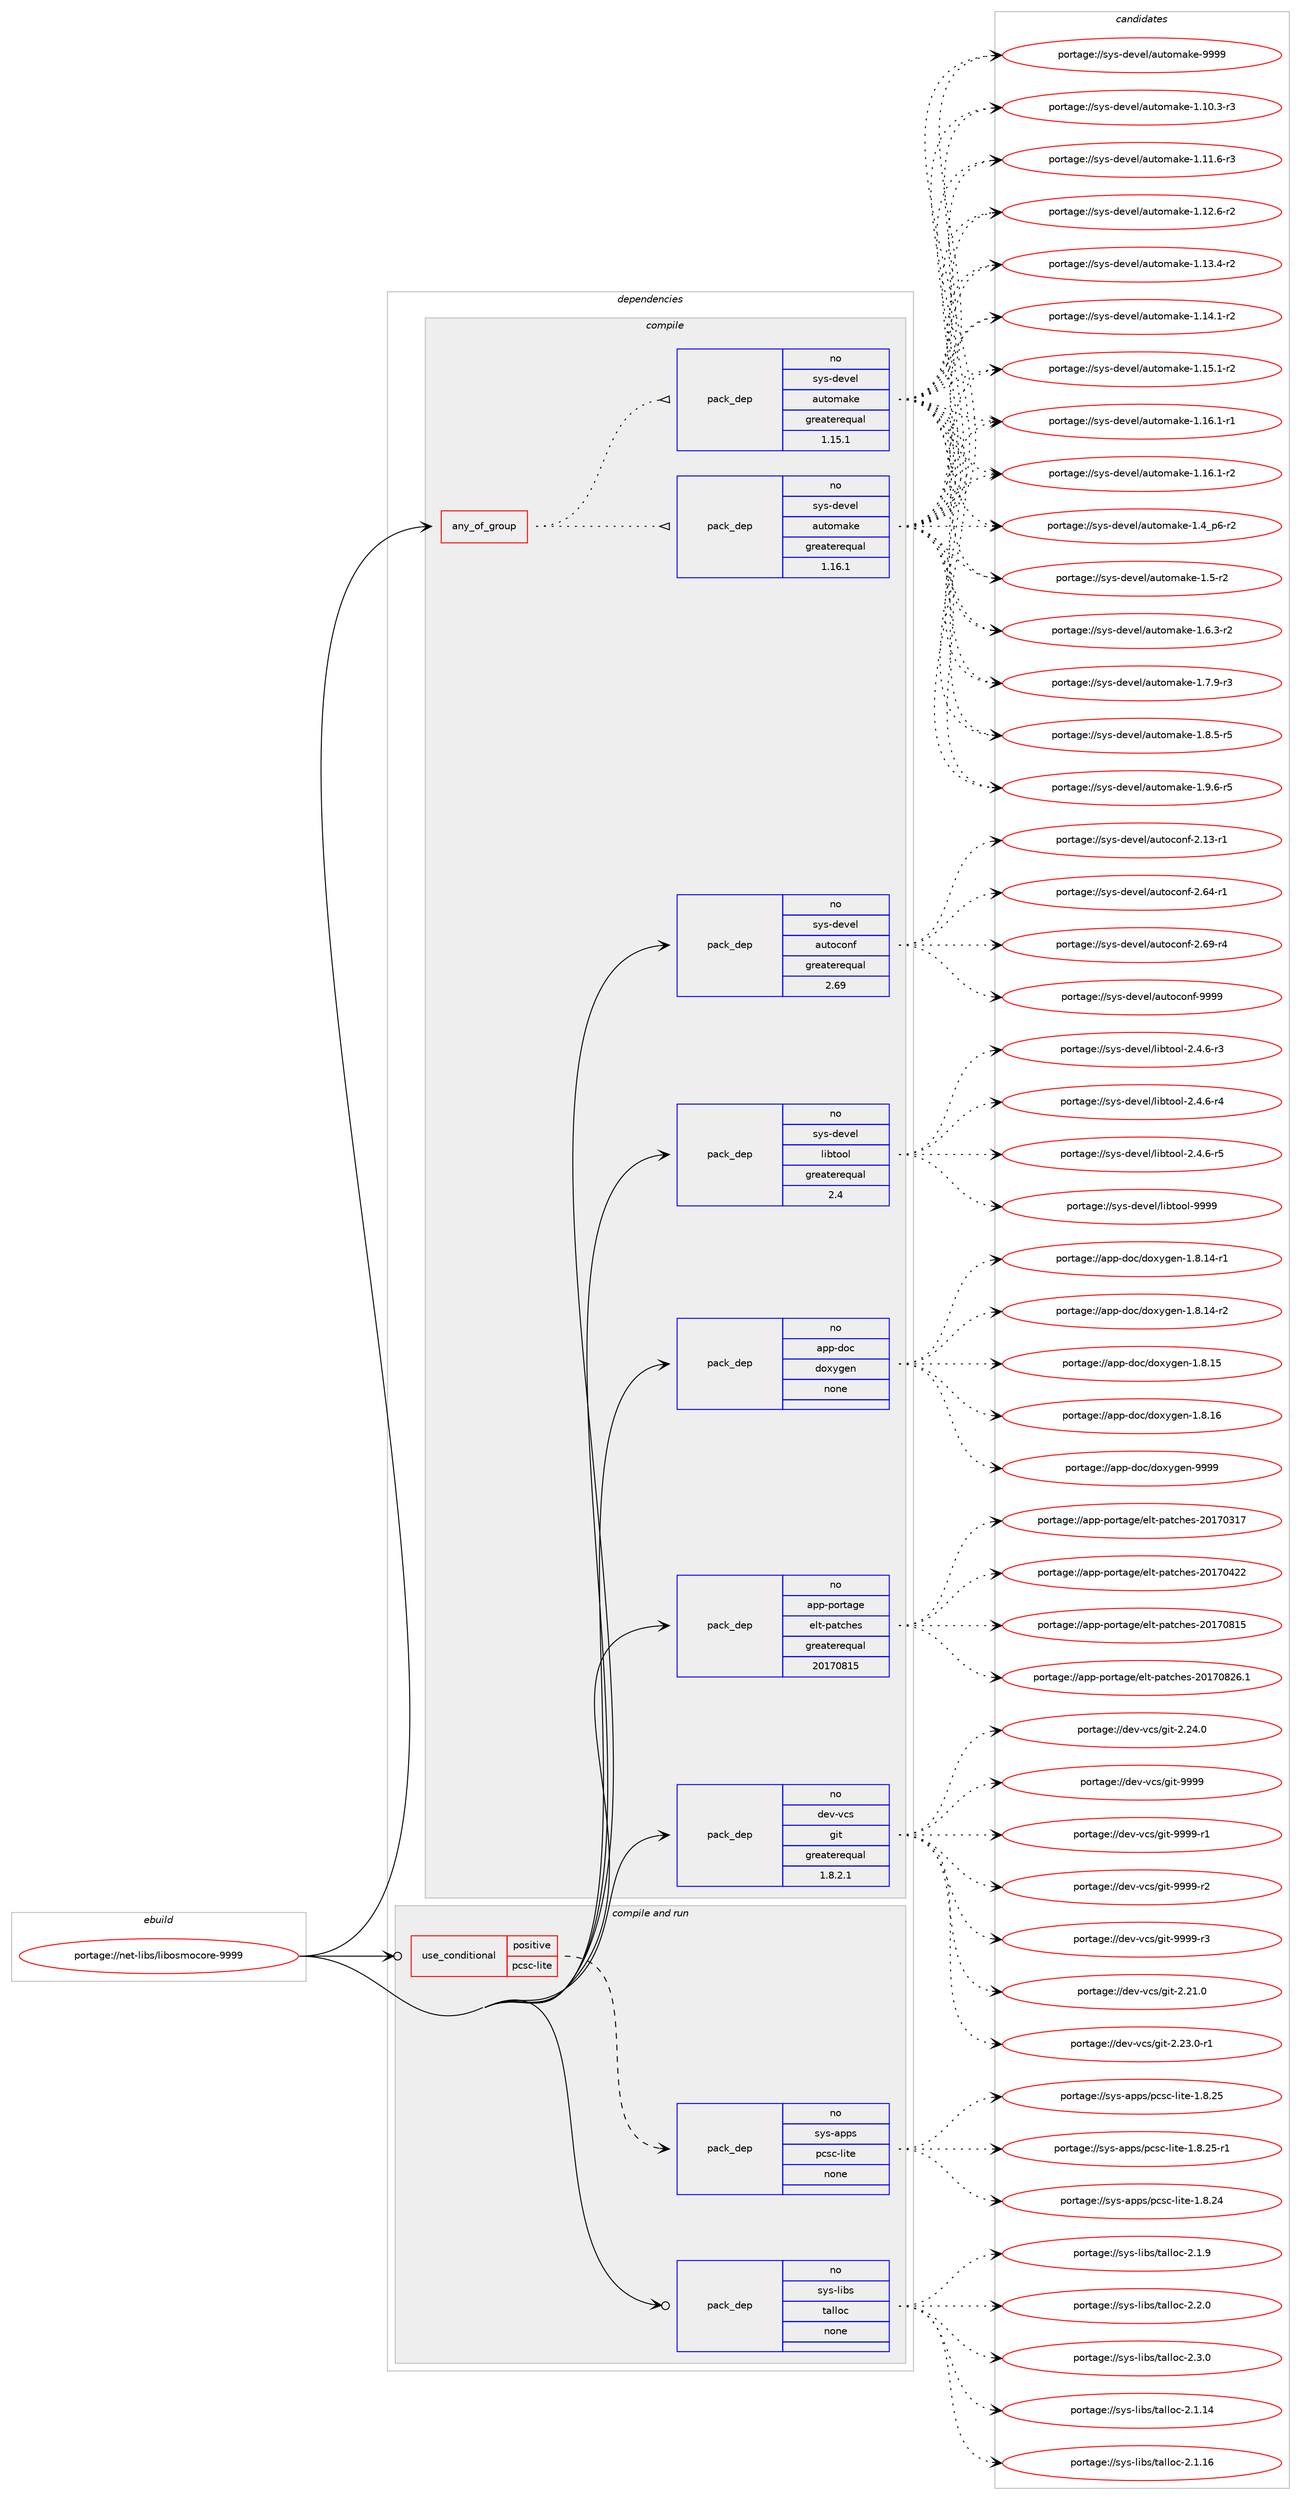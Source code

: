 digraph prolog {

# *************
# Graph options
# *************

newrank=true;
concentrate=true;
compound=true;
graph [rankdir=LR,fontname=Helvetica,fontsize=10,ranksep=1.5];#, ranksep=2.5, nodesep=0.2];
edge  [arrowhead=vee];
node  [fontname=Helvetica,fontsize=10];

# **********
# The ebuild
# **********

subgraph cluster_leftcol {
color=gray;
rank=same;
label=<<i>ebuild</i>>;
id [label="portage://net-libs/libosmocore-9999", color=red, width=4, href="../net-libs/libosmocore-9999.svg"];
}

# ****************
# The dependencies
# ****************

subgraph cluster_midcol {
color=gray;
label=<<i>dependencies</i>>;
subgraph cluster_compile {
fillcolor="#eeeeee";
style=filled;
label=<<i>compile</i>>;
subgraph any5823 {
dependency359940 [label=<<TABLE BORDER="0" CELLBORDER="1" CELLSPACING="0" CELLPADDING="4"><TR><TD CELLPADDING="10">any_of_group</TD></TR></TABLE>>, shape=none, color=red];subgraph pack263986 {
dependency359941 [label=<<TABLE BORDER="0" CELLBORDER="1" CELLSPACING="0" CELLPADDING="4" WIDTH="220"><TR><TD ROWSPAN="6" CELLPADDING="30">pack_dep</TD></TR><TR><TD WIDTH="110">no</TD></TR><TR><TD>sys-devel</TD></TR><TR><TD>automake</TD></TR><TR><TD>greaterequal</TD></TR><TR><TD>1.16.1</TD></TR></TABLE>>, shape=none, color=blue];
}
dependency359940:e -> dependency359941:w [weight=20,style="dotted",arrowhead="oinv"];
subgraph pack263987 {
dependency359942 [label=<<TABLE BORDER="0" CELLBORDER="1" CELLSPACING="0" CELLPADDING="4" WIDTH="220"><TR><TD ROWSPAN="6" CELLPADDING="30">pack_dep</TD></TR><TR><TD WIDTH="110">no</TD></TR><TR><TD>sys-devel</TD></TR><TR><TD>automake</TD></TR><TR><TD>greaterequal</TD></TR><TR><TD>1.15.1</TD></TR></TABLE>>, shape=none, color=blue];
}
dependency359940:e -> dependency359942:w [weight=20,style="dotted",arrowhead="oinv"];
}
id:e -> dependency359940:w [weight=20,style="solid",arrowhead="vee"];
subgraph pack263988 {
dependency359943 [label=<<TABLE BORDER="0" CELLBORDER="1" CELLSPACING="0" CELLPADDING="4" WIDTH="220"><TR><TD ROWSPAN="6" CELLPADDING="30">pack_dep</TD></TR><TR><TD WIDTH="110">no</TD></TR><TR><TD>app-doc</TD></TR><TR><TD>doxygen</TD></TR><TR><TD>none</TD></TR><TR><TD></TD></TR></TABLE>>, shape=none, color=blue];
}
id:e -> dependency359943:w [weight=20,style="solid",arrowhead="vee"];
subgraph pack263989 {
dependency359944 [label=<<TABLE BORDER="0" CELLBORDER="1" CELLSPACING="0" CELLPADDING="4" WIDTH="220"><TR><TD ROWSPAN="6" CELLPADDING="30">pack_dep</TD></TR><TR><TD WIDTH="110">no</TD></TR><TR><TD>app-portage</TD></TR><TR><TD>elt-patches</TD></TR><TR><TD>greaterequal</TD></TR><TR><TD>20170815</TD></TR></TABLE>>, shape=none, color=blue];
}
id:e -> dependency359944:w [weight=20,style="solid",arrowhead="vee"];
subgraph pack263990 {
dependency359945 [label=<<TABLE BORDER="0" CELLBORDER="1" CELLSPACING="0" CELLPADDING="4" WIDTH="220"><TR><TD ROWSPAN="6" CELLPADDING="30">pack_dep</TD></TR><TR><TD WIDTH="110">no</TD></TR><TR><TD>dev-vcs</TD></TR><TR><TD>git</TD></TR><TR><TD>greaterequal</TD></TR><TR><TD>1.8.2.1</TD></TR></TABLE>>, shape=none, color=blue];
}
id:e -> dependency359945:w [weight=20,style="solid",arrowhead="vee"];
subgraph pack263991 {
dependency359946 [label=<<TABLE BORDER="0" CELLBORDER="1" CELLSPACING="0" CELLPADDING="4" WIDTH="220"><TR><TD ROWSPAN="6" CELLPADDING="30">pack_dep</TD></TR><TR><TD WIDTH="110">no</TD></TR><TR><TD>sys-devel</TD></TR><TR><TD>autoconf</TD></TR><TR><TD>greaterequal</TD></TR><TR><TD>2.69</TD></TR></TABLE>>, shape=none, color=blue];
}
id:e -> dependency359946:w [weight=20,style="solid",arrowhead="vee"];
subgraph pack263992 {
dependency359947 [label=<<TABLE BORDER="0" CELLBORDER="1" CELLSPACING="0" CELLPADDING="4" WIDTH="220"><TR><TD ROWSPAN="6" CELLPADDING="30">pack_dep</TD></TR><TR><TD WIDTH="110">no</TD></TR><TR><TD>sys-devel</TD></TR><TR><TD>libtool</TD></TR><TR><TD>greaterequal</TD></TR><TR><TD>2.4</TD></TR></TABLE>>, shape=none, color=blue];
}
id:e -> dependency359947:w [weight=20,style="solid",arrowhead="vee"];
}
subgraph cluster_compileandrun {
fillcolor="#eeeeee";
style=filled;
label=<<i>compile and run</i>>;
subgraph cond89979 {
dependency359948 [label=<<TABLE BORDER="0" CELLBORDER="1" CELLSPACING="0" CELLPADDING="4"><TR><TD ROWSPAN="3" CELLPADDING="10">use_conditional</TD></TR><TR><TD>positive</TD></TR><TR><TD>pcsc-lite</TD></TR></TABLE>>, shape=none, color=red];
subgraph pack263993 {
dependency359949 [label=<<TABLE BORDER="0" CELLBORDER="1" CELLSPACING="0" CELLPADDING="4" WIDTH="220"><TR><TD ROWSPAN="6" CELLPADDING="30">pack_dep</TD></TR><TR><TD WIDTH="110">no</TD></TR><TR><TD>sys-apps</TD></TR><TR><TD>pcsc-lite</TD></TR><TR><TD>none</TD></TR><TR><TD></TD></TR></TABLE>>, shape=none, color=blue];
}
dependency359948:e -> dependency359949:w [weight=20,style="dashed",arrowhead="vee"];
}
id:e -> dependency359948:w [weight=20,style="solid",arrowhead="odotvee"];
subgraph pack263994 {
dependency359950 [label=<<TABLE BORDER="0" CELLBORDER="1" CELLSPACING="0" CELLPADDING="4" WIDTH="220"><TR><TD ROWSPAN="6" CELLPADDING="30">pack_dep</TD></TR><TR><TD WIDTH="110">no</TD></TR><TR><TD>sys-libs</TD></TR><TR><TD>talloc</TD></TR><TR><TD>none</TD></TR><TR><TD></TD></TR></TABLE>>, shape=none, color=blue];
}
id:e -> dependency359950:w [weight=20,style="solid",arrowhead="odotvee"];
}
subgraph cluster_run {
fillcolor="#eeeeee";
style=filled;
label=<<i>run</i>>;
}
}

# **************
# The candidates
# **************

subgraph cluster_choices {
rank=same;
color=gray;
label=<<i>candidates</i>>;

subgraph choice263986 {
color=black;
nodesep=1;
choiceportage11512111545100101118101108479711711611110997107101454946494846514511451 [label="portage://sys-devel/automake-1.10.3-r3", color=red, width=4,href="../sys-devel/automake-1.10.3-r3.svg"];
choiceportage11512111545100101118101108479711711611110997107101454946494946544511451 [label="portage://sys-devel/automake-1.11.6-r3", color=red, width=4,href="../sys-devel/automake-1.11.6-r3.svg"];
choiceportage11512111545100101118101108479711711611110997107101454946495046544511450 [label="portage://sys-devel/automake-1.12.6-r2", color=red, width=4,href="../sys-devel/automake-1.12.6-r2.svg"];
choiceportage11512111545100101118101108479711711611110997107101454946495146524511450 [label="portage://sys-devel/automake-1.13.4-r2", color=red, width=4,href="../sys-devel/automake-1.13.4-r2.svg"];
choiceportage11512111545100101118101108479711711611110997107101454946495246494511450 [label="portage://sys-devel/automake-1.14.1-r2", color=red, width=4,href="../sys-devel/automake-1.14.1-r2.svg"];
choiceportage11512111545100101118101108479711711611110997107101454946495346494511450 [label="portage://sys-devel/automake-1.15.1-r2", color=red, width=4,href="../sys-devel/automake-1.15.1-r2.svg"];
choiceportage11512111545100101118101108479711711611110997107101454946495446494511449 [label="portage://sys-devel/automake-1.16.1-r1", color=red, width=4,href="../sys-devel/automake-1.16.1-r1.svg"];
choiceportage11512111545100101118101108479711711611110997107101454946495446494511450 [label="portage://sys-devel/automake-1.16.1-r2", color=red, width=4,href="../sys-devel/automake-1.16.1-r2.svg"];
choiceportage115121115451001011181011084797117116111109971071014549465295112544511450 [label="portage://sys-devel/automake-1.4_p6-r2", color=red, width=4,href="../sys-devel/automake-1.4_p6-r2.svg"];
choiceportage11512111545100101118101108479711711611110997107101454946534511450 [label="portage://sys-devel/automake-1.5-r2", color=red, width=4,href="../sys-devel/automake-1.5-r2.svg"];
choiceportage115121115451001011181011084797117116111109971071014549465446514511450 [label="portage://sys-devel/automake-1.6.3-r2", color=red, width=4,href="../sys-devel/automake-1.6.3-r2.svg"];
choiceportage115121115451001011181011084797117116111109971071014549465546574511451 [label="portage://sys-devel/automake-1.7.9-r3", color=red, width=4,href="../sys-devel/automake-1.7.9-r3.svg"];
choiceportage115121115451001011181011084797117116111109971071014549465646534511453 [label="portage://sys-devel/automake-1.8.5-r5", color=red, width=4,href="../sys-devel/automake-1.8.5-r5.svg"];
choiceportage115121115451001011181011084797117116111109971071014549465746544511453 [label="portage://sys-devel/automake-1.9.6-r5", color=red, width=4,href="../sys-devel/automake-1.9.6-r5.svg"];
choiceportage115121115451001011181011084797117116111109971071014557575757 [label="portage://sys-devel/automake-9999", color=red, width=4,href="../sys-devel/automake-9999.svg"];
dependency359941:e -> choiceportage11512111545100101118101108479711711611110997107101454946494846514511451:w [style=dotted,weight="100"];
dependency359941:e -> choiceportage11512111545100101118101108479711711611110997107101454946494946544511451:w [style=dotted,weight="100"];
dependency359941:e -> choiceportage11512111545100101118101108479711711611110997107101454946495046544511450:w [style=dotted,weight="100"];
dependency359941:e -> choiceportage11512111545100101118101108479711711611110997107101454946495146524511450:w [style=dotted,weight="100"];
dependency359941:e -> choiceportage11512111545100101118101108479711711611110997107101454946495246494511450:w [style=dotted,weight="100"];
dependency359941:e -> choiceportage11512111545100101118101108479711711611110997107101454946495346494511450:w [style=dotted,weight="100"];
dependency359941:e -> choiceportage11512111545100101118101108479711711611110997107101454946495446494511449:w [style=dotted,weight="100"];
dependency359941:e -> choiceportage11512111545100101118101108479711711611110997107101454946495446494511450:w [style=dotted,weight="100"];
dependency359941:e -> choiceportage115121115451001011181011084797117116111109971071014549465295112544511450:w [style=dotted,weight="100"];
dependency359941:e -> choiceportage11512111545100101118101108479711711611110997107101454946534511450:w [style=dotted,weight="100"];
dependency359941:e -> choiceportage115121115451001011181011084797117116111109971071014549465446514511450:w [style=dotted,weight="100"];
dependency359941:e -> choiceportage115121115451001011181011084797117116111109971071014549465546574511451:w [style=dotted,weight="100"];
dependency359941:e -> choiceportage115121115451001011181011084797117116111109971071014549465646534511453:w [style=dotted,weight="100"];
dependency359941:e -> choiceportage115121115451001011181011084797117116111109971071014549465746544511453:w [style=dotted,weight="100"];
dependency359941:e -> choiceportage115121115451001011181011084797117116111109971071014557575757:w [style=dotted,weight="100"];
}
subgraph choice263987 {
color=black;
nodesep=1;
choiceportage11512111545100101118101108479711711611110997107101454946494846514511451 [label="portage://sys-devel/automake-1.10.3-r3", color=red, width=4,href="../sys-devel/automake-1.10.3-r3.svg"];
choiceportage11512111545100101118101108479711711611110997107101454946494946544511451 [label="portage://sys-devel/automake-1.11.6-r3", color=red, width=4,href="../sys-devel/automake-1.11.6-r3.svg"];
choiceportage11512111545100101118101108479711711611110997107101454946495046544511450 [label="portage://sys-devel/automake-1.12.6-r2", color=red, width=4,href="../sys-devel/automake-1.12.6-r2.svg"];
choiceportage11512111545100101118101108479711711611110997107101454946495146524511450 [label="portage://sys-devel/automake-1.13.4-r2", color=red, width=4,href="../sys-devel/automake-1.13.4-r2.svg"];
choiceportage11512111545100101118101108479711711611110997107101454946495246494511450 [label="portage://sys-devel/automake-1.14.1-r2", color=red, width=4,href="../sys-devel/automake-1.14.1-r2.svg"];
choiceportage11512111545100101118101108479711711611110997107101454946495346494511450 [label="portage://sys-devel/automake-1.15.1-r2", color=red, width=4,href="../sys-devel/automake-1.15.1-r2.svg"];
choiceportage11512111545100101118101108479711711611110997107101454946495446494511449 [label="portage://sys-devel/automake-1.16.1-r1", color=red, width=4,href="../sys-devel/automake-1.16.1-r1.svg"];
choiceportage11512111545100101118101108479711711611110997107101454946495446494511450 [label="portage://sys-devel/automake-1.16.1-r2", color=red, width=4,href="../sys-devel/automake-1.16.1-r2.svg"];
choiceportage115121115451001011181011084797117116111109971071014549465295112544511450 [label="portage://sys-devel/automake-1.4_p6-r2", color=red, width=4,href="../sys-devel/automake-1.4_p6-r2.svg"];
choiceportage11512111545100101118101108479711711611110997107101454946534511450 [label="portage://sys-devel/automake-1.5-r2", color=red, width=4,href="../sys-devel/automake-1.5-r2.svg"];
choiceportage115121115451001011181011084797117116111109971071014549465446514511450 [label="portage://sys-devel/automake-1.6.3-r2", color=red, width=4,href="../sys-devel/automake-1.6.3-r2.svg"];
choiceportage115121115451001011181011084797117116111109971071014549465546574511451 [label="portage://sys-devel/automake-1.7.9-r3", color=red, width=4,href="../sys-devel/automake-1.7.9-r3.svg"];
choiceportage115121115451001011181011084797117116111109971071014549465646534511453 [label="portage://sys-devel/automake-1.8.5-r5", color=red, width=4,href="../sys-devel/automake-1.8.5-r5.svg"];
choiceportage115121115451001011181011084797117116111109971071014549465746544511453 [label="portage://sys-devel/automake-1.9.6-r5", color=red, width=4,href="../sys-devel/automake-1.9.6-r5.svg"];
choiceportage115121115451001011181011084797117116111109971071014557575757 [label="portage://sys-devel/automake-9999", color=red, width=4,href="../sys-devel/automake-9999.svg"];
dependency359942:e -> choiceportage11512111545100101118101108479711711611110997107101454946494846514511451:w [style=dotted,weight="100"];
dependency359942:e -> choiceportage11512111545100101118101108479711711611110997107101454946494946544511451:w [style=dotted,weight="100"];
dependency359942:e -> choiceportage11512111545100101118101108479711711611110997107101454946495046544511450:w [style=dotted,weight="100"];
dependency359942:e -> choiceportage11512111545100101118101108479711711611110997107101454946495146524511450:w [style=dotted,weight="100"];
dependency359942:e -> choiceportage11512111545100101118101108479711711611110997107101454946495246494511450:w [style=dotted,weight="100"];
dependency359942:e -> choiceportage11512111545100101118101108479711711611110997107101454946495346494511450:w [style=dotted,weight="100"];
dependency359942:e -> choiceportage11512111545100101118101108479711711611110997107101454946495446494511449:w [style=dotted,weight="100"];
dependency359942:e -> choiceportage11512111545100101118101108479711711611110997107101454946495446494511450:w [style=dotted,weight="100"];
dependency359942:e -> choiceportage115121115451001011181011084797117116111109971071014549465295112544511450:w [style=dotted,weight="100"];
dependency359942:e -> choiceportage11512111545100101118101108479711711611110997107101454946534511450:w [style=dotted,weight="100"];
dependency359942:e -> choiceportage115121115451001011181011084797117116111109971071014549465446514511450:w [style=dotted,weight="100"];
dependency359942:e -> choiceportage115121115451001011181011084797117116111109971071014549465546574511451:w [style=dotted,weight="100"];
dependency359942:e -> choiceportage115121115451001011181011084797117116111109971071014549465646534511453:w [style=dotted,weight="100"];
dependency359942:e -> choiceportage115121115451001011181011084797117116111109971071014549465746544511453:w [style=dotted,weight="100"];
dependency359942:e -> choiceportage115121115451001011181011084797117116111109971071014557575757:w [style=dotted,weight="100"];
}
subgraph choice263988 {
color=black;
nodesep=1;
choiceportage97112112451001119947100111120121103101110454946564649524511449 [label="portage://app-doc/doxygen-1.8.14-r1", color=red, width=4,href="../app-doc/doxygen-1.8.14-r1.svg"];
choiceportage97112112451001119947100111120121103101110454946564649524511450 [label="portage://app-doc/doxygen-1.8.14-r2", color=red, width=4,href="../app-doc/doxygen-1.8.14-r2.svg"];
choiceportage9711211245100111994710011112012110310111045494656464953 [label="portage://app-doc/doxygen-1.8.15", color=red, width=4,href="../app-doc/doxygen-1.8.15.svg"];
choiceportage9711211245100111994710011112012110310111045494656464954 [label="portage://app-doc/doxygen-1.8.16", color=red, width=4,href="../app-doc/doxygen-1.8.16.svg"];
choiceportage971121124510011199471001111201211031011104557575757 [label="portage://app-doc/doxygen-9999", color=red, width=4,href="../app-doc/doxygen-9999.svg"];
dependency359943:e -> choiceportage97112112451001119947100111120121103101110454946564649524511449:w [style=dotted,weight="100"];
dependency359943:e -> choiceportage97112112451001119947100111120121103101110454946564649524511450:w [style=dotted,weight="100"];
dependency359943:e -> choiceportage9711211245100111994710011112012110310111045494656464953:w [style=dotted,weight="100"];
dependency359943:e -> choiceportage9711211245100111994710011112012110310111045494656464954:w [style=dotted,weight="100"];
dependency359943:e -> choiceportage971121124510011199471001111201211031011104557575757:w [style=dotted,weight="100"];
}
subgraph choice263989 {
color=black;
nodesep=1;
choiceportage97112112451121111141169710310147101108116451129711699104101115455048495548514955 [label="portage://app-portage/elt-patches-20170317", color=red, width=4,href="../app-portage/elt-patches-20170317.svg"];
choiceportage97112112451121111141169710310147101108116451129711699104101115455048495548525050 [label="portage://app-portage/elt-patches-20170422", color=red, width=4,href="../app-portage/elt-patches-20170422.svg"];
choiceportage97112112451121111141169710310147101108116451129711699104101115455048495548564953 [label="portage://app-portage/elt-patches-20170815", color=red, width=4,href="../app-portage/elt-patches-20170815.svg"];
choiceportage971121124511211111411697103101471011081164511297116991041011154550484955485650544649 [label="portage://app-portage/elt-patches-20170826.1", color=red, width=4,href="../app-portage/elt-patches-20170826.1.svg"];
dependency359944:e -> choiceportage97112112451121111141169710310147101108116451129711699104101115455048495548514955:w [style=dotted,weight="100"];
dependency359944:e -> choiceportage97112112451121111141169710310147101108116451129711699104101115455048495548525050:w [style=dotted,weight="100"];
dependency359944:e -> choiceportage97112112451121111141169710310147101108116451129711699104101115455048495548564953:w [style=dotted,weight="100"];
dependency359944:e -> choiceportage971121124511211111411697103101471011081164511297116991041011154550484955485650544649:w [style=dotted,weight="100"];
}
subgraph choice263990 {
color=black;
nodesep=1;
choiceportage10010111845118991154710310511645504650494648 [label="portage://dev-vcs/git-2.21.0", color=red, width=4,href="../dev-vcs/git-2.21.0.svg"];
choiceportage100101118451189911547103105116455046505146484511449 [label="portage://dev-vcs/git-2.23.0-r1", color=red, width=4,href="../dev-vcs/git-2.23.0-r1.svg"];
choiceportage10010111845118991154710310511645504650524648 [label="portage://dev-vcs/git-2.24.0", color=red, width=4,href="../dev-vcs/git-2.24.0.svg"];
choiceportage1001011184511899115471031051164557575757 [label="portage://dev-vcs/git-9999", color=red, width=4,href="../dev-vcs/git-9999.svg"];
choiceportage10010111845118991154710310511645575757574511449 [label="portage://dev-vcs/git-9999-r1", color=red, width=4,href="../dev-vcs/git-9999-r1.svg"];
choiceportage10010111845118991154710310511645575757574511450 [label="portage://dev-vcs/git-9999-r2", color=red, width=4,href="../dev-vcs/git-9999-r2.svg"];
choiceportage10010111845118991154710310511645575757574511451 [label="portage://dev-vcs/git-9999-r3", color=red, width=4,href="../dev-vcs/git-9999-r3.svg"];
dependency359945:e -> choiceportage10010111845118991154710310511645504650494648:w [style=dotted,weight="100"];
dependency359945:e -> choiceportage100101118451189911547103105116455046505146484511449:w [style=dotted,weight="100"];
dependency359945:e -> choiceportage10010111845118991154710310511645504650524648:w [style=dotted,weight="100"];
dependency359945:e -> choiceportage1001011184511899115471031051164557575757:w [style=dotted,weight="100"];
dependency359945:e -> choiceportage10010111845118991154710310511645575757574511449:w [style=dotted,weight="100"];
dependency359945:e -> choiceportage10010111845118991154710310511645575757574511450:w [style=dotted,weight="100"];
dependency359945:e -> choiceportage10010111845118991154710310511645575757574511451:w [style=dotted,weight="100"];
}
subgraph choice263991 {
color=black;
nodesep=1;
choiceportage1151211154510010111810110847971171161119911111010245504649514511449 [label="portage://sys-devel/autoconf-2.13-r1", color=red, width=4,href="../sys-devel/autoconf-2.13-r1.svg"];
choiceportage1151211154510010111810110847971171161119911111010245504654524511449 [label="portage://sys-devel/autoconf-2.64-r1", color=red, width=4,href="../sys-devel/autoconf-2.64-r1.svg"];
choiceportage1151211154510010111810110847971171161119911111010245504654574511452 [label="portage://sys-devel/autoconf-2.69-r4", color=red, width=4,href="../sys-devel/autoconf-2.69-r4.svg"];
choiceportage115121115451001011181011084797117116111991111101024557575757 [label="portage://sys-devel/autoconf-9999", color=red, width=4,href="../sys-devel/autoconf-9999.svg"];
dependency359946:e -> choiceportage1151211154510010111810110847971171161119911111010245504649514511449:w [style=dotted,weight="100"];
dependency359946:e -> choiceportage1151211154510010111810110847971171161119911111010245504654524511449:w [style=dotted,weight="100"];
dependency359946:e -> choiceportage1151211154510010111810110847971171161119911111010245504654574511452:w [style=dotted,weight="100"];
dependency359946:e -> choiceportage115121115451001011181011084797117116111991111101024557575757:w [style=dotted,weight="100"];
}
subgraph choice263992 {
color=black;
nodesep=1;
choiceportage1151211154510010111810110847108105981161111111084550465246544511451 [label="portage://sys-devel/libtool-2.4.6-r3", color=red, width=4,href="../sys-devel/libtool-2.4.6-r3.svg"];
choiceportage1151211154510010111810110847108105981161111111084550465246544511452 [label="portage://sys-devel/libtool-2.4.6-r4", color=red, width=4,href="../sys-devel/libtool-2.4.6-r4.svg"];
choiceportage1151211154510010111810110847108105981161111111084550465246544511453 [label="portage://sys-devel/libtool-2.4.6-r5", color=red, width=4,href="../sys-devel/libtool-2.4.6-r5.svg"];
choiceportage1151211154510010111810110847108105981161111111084557575757 [label="portage://sys-devel/libtool-9999", color=red, width=4,href="../sys-devel/libtool-9999.svg"];
dependency359947:e -> choiceportage1151211154510010111810110847108105981161111111084550465246544511451:w [style=dotted,weight="100"];
dependency359947:e -> choiceportage1151211154510010111810110847108105981161111111084550465246544511452:w [style=dotted,weight="100"];
dependency359947:e -> choiceportage1151211154510010111810110847108105981161111111084550465246544511453:w [style=dotted,weight="100"];
dependency359947:e -> choiceportage1151211154510010111810110847108105981161111111084557575757:w [style=dotted,weight="100"];
}
subgraph choice263993 {
color=black;
nodesep=1;
choiceportage11512111545971121121154711299115994510810511610145494656465052 [label="portage://sys-apps/pcsc-lite-1.8.24", color=red, width=4,href="../sys-apps/pcsc-lite-1.8.24.svg"];
choiceportage11512111545971121121154711299115994510810511610145494656465053 [label="portage://sys-apps/pcsc-lite-1.8.25", color=red, width=4,href="../sys-apps/pcsc-lite-1.8.25.svg"];
choiceportage115121115459711211211547112991159945108105116101454946564650534511449 [label="portage://sys-apps/pcsc-lite-1.8.25-r1", color=red, width=4,href="../sys-apps/pcsc-lite-1.8.25-r1.svg"];
dependency359949:e -> choiceportage11512111545971121121154711299115994510810511610145494656465052:w [style=dotted,weight="100"];
dependency359949:e -> choiceportage11512111545971121121154711299115994510810511610145494656465053:w [style=dotted,weight="100"];
dependency359949:e -> choiceportage115121115459711211211547112991159945108105116101454946564650534511449:w [style=dotted,weight="100"];
}
subgraph choice263994 {
color=black;
nodesep=1;
choiceportage115121115451081059811547116971081081119945504649464952 [label="portage://sys-libs/talloc-2.1.14", color=red, width=4,href="../sys-libs/talloc-2.1.14.svg"];
choiceportage115121115451081059811547116971081081119945504649464954 [label="portage://sys-libs/talloc-2.1.16", color=red, width=4,href="../sys-libs/talloc-2.1.16.svg"];
choiceportage1151211154510810598115471169710810811199455046494657 [label="portage://sys-libs/talloc-2.1.9", color=red, width=4,href="../sys-libs/talloc-2.1.9.svg"];
choiceportage1151211154510810598115471169710810811199455046504648 [label="portage://sys-libs/talloc-2.2.0", color=red, width=4,href="../sys-libs/talloc-2.2.0.svg"];
choiceportage1151211154510810598115471169710810811199455046514648 [label="portage://sys-libs/talloc-2.3.0", color=red, width=4,href="../sys-libs/talloc-2.3.0.svg"];
dependency359950:e -> choiceportage115121115451081059811547116971081081119945504649464952:w [style=dotted,weight="100"];
dependency359950:e -> choiceportage115121115451081059811547116971081081119945504649464954:w [style=dotted,weight="100"];
dependency359950:e -> choiceportage1151211154510810598115471169710810811199455046494657:w [style=dotted,weight="100"];
dependency359950:e -> choiceportage1151211154510810598115471169710810811199455046504648:w [style=dotted,weight="100"];
dependency359950:e -> choiceportage1151211154510810598115471169710810811199455046514648:w [style=dotted,weight="100"];
}
}

}
